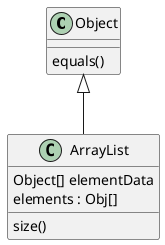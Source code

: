 @startuml

Object <|-- ArrayList

Object : equals()
ArrayList : Object[] elementData
ArrayList : elements : Obj[]
ArrayList : size()

@enduml

